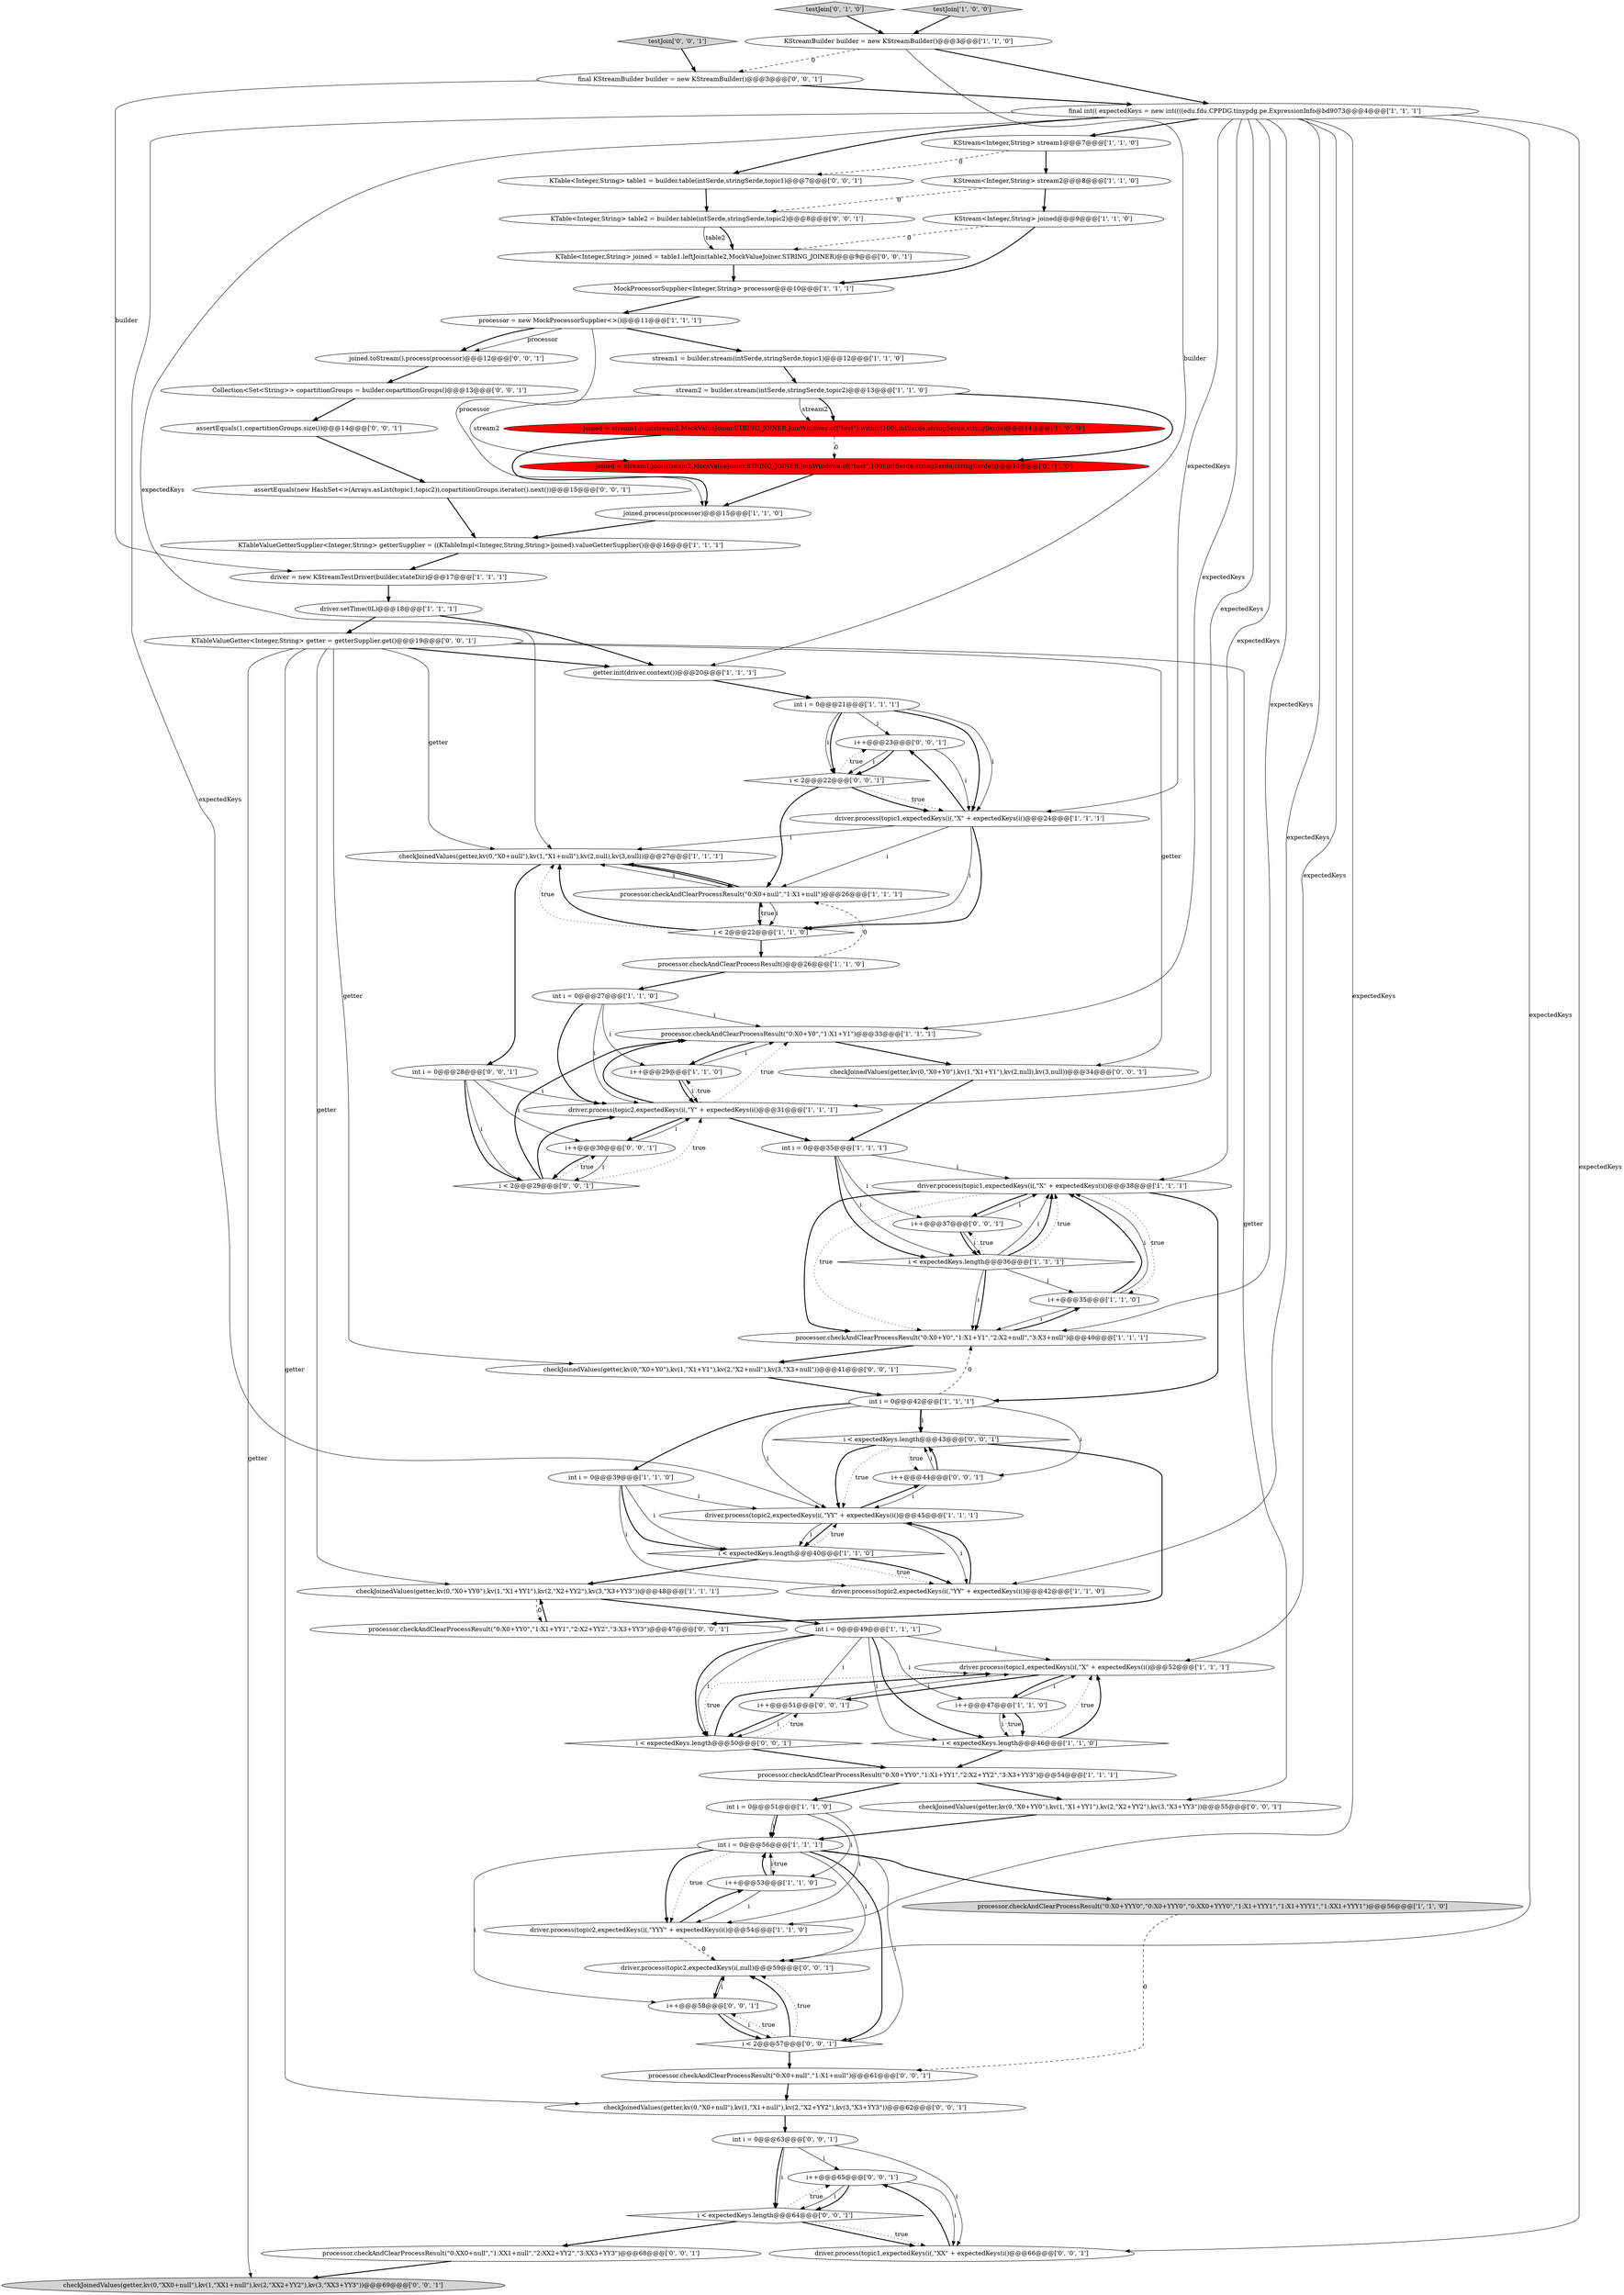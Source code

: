 digraph {
7 [style = filled, label = "joined = stream1.join(stream2,MockValueJoiner.STRING_JOINER,JoinWindows.of(\"test\").within(100),intSerde,stringSerde,stringSerde)@@@14@@@['1', '0', '0']", fillcolor = red, shape = ellipse image = "AAA1AAABBB1BBB"];
34 [style = filled, label = "i++@@@53@@@['1', '1', '0']", fillcolor = white, shape = ellipse image = "AAA0AAABBB1BBB"];
38 [style = filled, label = "driver.process(topic1,expectedKeys(i(,\"X\" + expectedKeys(i()@@@52@@@['1', '1', '1']", fillcolor = white, shape = ellipse image = "AAA0AAABBB1BBB"];
45 [style = filled, label = "driver.process(topic1,expectedKeys(i(,\"X\" + expectedKeys(i()@@@38@@@['1', '1', '1']", fillcolor = white, shape = ellipse image = "AAA0AAABBB1BBB"];
46 [style = filled, label = "processor.checkAndClearProcessResult(\"0:X0+Y0\",\"1:X1+Y1\")@@@33@@@['1', '1', '1']", fillcolor = white, shape = ellipse image = "AAA0AAABBB1BBB"];
52 [style = filled, label = "i++@@@23@@@['0', '0', '1']", fillcolor = white, shape = ellipse image = "AAA0AAABBB3BBB"];
58 [style = filled, label = "i < expectedKeys.length@@@50@@@['0', '0', '1']", fillcolor = white, shape = diamond image = "AAA0AAABBB3BBB"];
71 [style = filled, label = "joined.toStream().process(processor)@@@12@@@['0', '0', '1']", fillcolor = white, shape = ellipse image = "AAA0AAABBB3BBB"];
77 [style = filled, label = "driver.process(topic2,expectedKeys(i(,null)@@@59@@@['0', '0', '1']", fillcolor = white, shape = ellipse image = "AAA0AAABBB3BBB"];
23 [style = filled, label = "int i = 0@@@35@@@['1', '1', '1']", fillcolor = white, shape = ellipse image = "AAA0AAABBB1BBB"];
19 [style = filled, label = "driver = new KStreamTestDriver(builder,stateDir)@@@17@@@['1', '1', '1']", fillcolor = white, shape = ellipse image = "AAA0AAABBB1BBB"];
65 [style = filled, label = "Collection<Set<String>> copartitionGroups = builder.copartitionGroups()@@@13@@@['0', '0', '1']", fillcolor = white, shape = ellipse image = "AAA0AAABBB3BBB"];
9 [style = filled, label = "KStream<Integer,String> joined@@@9@@@['1', '1', '0']", fillcolor = white, shape = ellipse image = "AAA0AAABBB1BBB"];
27 [style = filled, label = "driver.process(topic2,expectedKeys(i(,\"YY\" + expectedKeys(i()@@@42@@@['1', '1', '0']", fillcolor = white, shape = ellipse image = "AAA0AAABBB1BBB"];
76 [style = filled, label = "i++@@@51@@@['0', '0', '1']", fillcolor = white, shape = ellipse image = "AAA0AAABBB3BBB"];
26 [style = filled, label = "i < 2@@@22@@@['1', '1', '0']", fillcolor = white, shape = diamond image = "AAA0AAABBB1BBB"];
2 [style = filled, label = "i < expectedKeys.length@@@36@@@['1', '1', '1']", fillcolor = white, shape = diamond image = "AAA0AAABBB1BBB"];
6 [style = filled, label = "i < expectedKeys.length@@@46@@@['1', '1', '0']", fillcolor = white, shape = diamond image = "AAA0AAABBB1BBB"];
73 [style = filled, label = "checkJoinedValues(getter,kv(0,\"X0+null\"),kv(1,\"X1+null\"),kv(2,\"X2+YY2\"),kv(3,\"X3+YY3\"))@@@62@@@['0', '0', '1']", fillcolor = white, shape = ellipse image = "AAA0AAABBB3BBB"];
69 [style = filled, label = "KTable<Integer,String> joined = table1.leftJoin(table2,MockValueJoiner.STRING_JOINER)@@@9@@@['0', '0', '1']", fillcolor = white, shape = ellipse image = "AAA0AAABBB3BBB"];
20 [style = filled, label = "int i = 0@@@27@@@['1', '1', '0']", fillcolor = white, shape = ellipse image = "AAA0AAABBB1BBB"];
16 [style = filled, label = "int i = 0@@@49@@@['1', '1', '1']", fillcolor = white, shape = ellipse image = "AAA0AAABBB1BBB"];
4 [style = filled, label = "KTableValueGetterSupplier<Integer,String> getterSupplier = ((KTableImpl<Integer,String,String>)joined).valueGetterSupplier()@@@16@@@['1', '1', '1']", fillcolor = white, shape = ellipse image = "AAA0AAABBB1BBB"];
63 [style = filled, label = "i < 2@@@57@@@['0', '0', '1']", fillcolor = white, shape = diamond image = "AAA0AAABBB3BBB"];
50 [style = filled, label = "assertEquals(new HashSet<>(Arrays.asList(topic1,topic2)),copartitionGroups.iterator().next())@@@15@@@['0', '0', '1']", fillcolor = white, shape = ellipse image = "AAA0AAABBB3BBB"];
47 [style = filled, label = "testJoin['0', '1', '0']", fillcolor = lightgray, shape = diamond image = "AAA0AAABBB2BBB"];
25 [style = filled, label = "stream2 = builder.stream(intSerde,stringSerde,topic2)@@@13@@@['1', '1', '0']", fillcolor = white, shape = ellipse image = "AAA0AAABBB1BBB"];
1 [style = filled, label = "driver.process(topic2,expectedKeys(i(,\"YYY\" + expectedKeys(i()@@@54@@@['1', '1', '0']", fillcolor = white, shape = ellipse image = "AAA0AAABBB1BBB"];
13 [style = filled, label = "i++@@@47@@@['1', '1', '0']", fillcolor = white, shape = ellipse image = "AAA0AAABBB1BBB"];
18 [style = filled, label = "int i = 0@@@56@@@['1', '1', '1']", fillcolor = white, shape = ellipse image = "AAA0AAABBB1BBB"];
36 [style = filled, label = "processor.checkAndClearProcessResult(\"0:X0+null\",\"1:X1+null\")@@@26@@@['1', '1', '1']", fillcolor = white, shape = ellipse image = "AAA0AAABBB1BBB"];
78 [style = filled, label = "testJoin['0', '0', '1']", fillcolor = lightgray, shape = diamond image = "AAA0AAABBB3BBB"];
12 [style = filled, label = "i++@@@35@@@['1', '1', '0']", fillcolor = white, shape = ellipse image = "AAA0AAABBB1BBB"];
40 [style = filled, label = "processor.checkAndClearProcessResult(\"0:X0+YYY0\",\"0:X0+YYY0\",\"0:XX0+YYY0\",\"1:X1+YYY1\",\"1:X1+YYY1\",\"1:XX1+YYY1\")@@@56@@@['1', '1', '0']", fillcolor = lightgray, shape = ellipse image = "AAA0AAABBB1BBB"];
3 [style = filled, label = "processor.checkAndClearProcessResult()@@@26@@@['1', '1', '0']", fillcolor = white, shape = ellipse image = "AAA0AAABBB1BBB"];
67 [style = filled, label = "checkJoinedValues(getter,kv(0,\"X0+Y0\"),kv(1,\"X1+Y1\"),kv(2,\"X2+null\"),kv(3,\"X3+null\"))@@@41@@@['0', '0', '1']", fillcolor = white, shape = ellipse image = "AAA0AAABBB3BBB"];
70 [style = filled, label = "KTable<Integer,String> table2 = builder.table(intSerde,stringSerde,topic2)@@@8@@@['0', '0', '1']", fillcolor = white, shape = ellipse image = "AAA0AAABBB3BBB"];
74 [style = filled, label = "checkJoinedValues(getter,kv(0,\"X0+Y0\"),kv(1,\"X1+Y1\"),kv(2,null),kv(3,null))@@@34@@@['0', '0', '1']", fillcolor = white, shape = ellipse image = "AAA0AAABBB3BBB"];
5 [style = filled, label = "MockProcessorSupplier<Integer,String> processor@@@10@@@['1', '1', '1']", fillcolor = white, shape = ellipse image = "AAA0AAABBB1BBB"];
29 [style = filled, label = "KStream<Integer,String> stream2@@@8@@@['1', '1', '0']", fillcolor = white, shape = ellipse image = "AAA0AAABBB1BBB"];
14 [style = filled, label = "processor.checkAndClearProcessResult(\"0:X0+YY0\",\"1:X1+YY1\",\"2:X2+YY2\",\"3:X3+YY3\")@@@54@@@['1', '1', '1']", fillcolor = white, shape = ellipse image = "AAA0AAABBB1BBB"];
39 [style = filled, label = "int i = 0@@@42@@@['1', '1', '1']", fillcolor = white, shape = ellipse image = "AAA0AAABBB1BBB"];
54 [style = filled, label = "i++@@@65@@@['0', '0', '1']", fillcolor = white, shape = ellipse image = "AAA0AAABBB3BBB"];
51 [style = filled, label = "int i = 0@@@63@@@['0', '0', '1']", fillcolor = white, shape = ellipse image = "AAA0AAABBB3BBB"];
55 [style = filled, label = "i++@@@30@@@['0', '0', '1']", fillcolor = white, shape = ellipse image = "AAA0AAABBB3BBB"];
42 [style = filled, label = "stream1 = builder.stream(intSerde,stringSerde,topic1)@@@12@@@['1', '1', '0']", fillcolor = white, shape = ellipse image = "AAA0AAABBB1BBB"];
32 [style = filled, label = "checkJoinedValues(getter,kv(0,\"X0+YY0\"),kv(1,\"X1+YY1\"),kv(2,\"X2+YY2\"),kv(3,\"X3+YY3\"))@@@48@@@['1', '1', '1']", fillcolor = white, shape = ellipse image = "AAA0AAABBB1BBB"];
49 [style = filled, label = "KTable<Integer,String> table1 = builder.table(intSerde,stringSerde,topic1)@@@7@@@['0', '0', '1']", fillcolor = white, shape = ellipse image = "AAA0AAABBB3BBB"];
8 [style = filled, label = "KStream<Integer,String> stream1@@@7@@@['1', '1', '0']", fillcolor = white, shape = ellipse image = "AAA0AAABBB1BBB"];
35 [style = filled, label = "driver.process(topic1,expectedKeys(i(,\"X\" + expectedKeys(i()@@@24@@@['1', '1', '1']", fillcolor = white, shape = ellipse image = "AAA0AAABBB1BBB"];
53 [style = filled, label = "processor.checkAndClearProcessResult(\"0:XX0+null\",\"1:XX1+null\",\"2:XX2+YY2\",\"3:XX3+YY3\")@@@68@@@['0', '0', '1']", fillcolor = white, shape = ellipse image = "AAA0AAABBB3BBB"];
56 [style = filled, label = "checkJoinedValues(getter,kv(0,\"XX0+null\"),kv(1,\"XX1+null\"),kv(2,\"XX2+YY2\"),kv(3,\"XX3+YY3\"))@@@69@@@['0', '0', '1']", fillcolor = lightgray, shape = ellipse image = "AAA0AAABBB3BBB"];
61 [style = filled, label = "i++@@@58@@@['0', '0', '1']", fillcolor = white, shape = ellipse image = "AAA0AAABBB3BBB"];
68 [style = filled, label = "assertEquals(1,copartitionGroups.size())@@@14@@@['0', '0', '1']", fillcolor = white, shape = ellipse image = "AAA0AAABBB3BBB"];
11 [style = filled, label = "testJoin['1', '0', '0']", fillcolor = lightgray, shape = diamond image = "AAA0AAABBB1BBB"];
72 [style = filled, label = "i < expectedKeys.length@@@43@@@['0', '0', '1']", fillcolor = white, shape = diamond image = "AAA0AAABBB3BBB"];
81 [style = filled, label = "i++@@@44@@@['0', '0', '1']", fillcolor = white, shape = ellipse image = "AAA0AAABBB3BBB"];
33 [style = filled, label = "driver.process(topic2,expectedKeys(i(,\"YY\" + expectedKeys(i()@@@45@@@['1', '1', '1']", fillcolor = white, shape = ellipse image = "AAA0AAABBB1BBB"];
24 [style = filled, label = "processor.checkAndClearProcessResult(\"0:X0+Y0\",\"1:X1+Y1\",\"2:X2+null\",\"3:X3+null\")@@@40@@@['1', '1', '1']", fillcolor = white, shape = ellipse image = "AAA0AAABBB1BBB"];
44 [style = filled, label = "checkJoinedValues(getter,kv(0,\"X0+null\"),kv(1,\"X1+null\"),kv(2,null),kv(3,null))@@@27@@@['1', '1', '1']", fillcolor = white, shape = ellipse image = "AAA0AAABBB1BBB"];
60 [style = filled, label = "driver.process(topic1,expectedKeys(i(,\"XX\" + expectedKeys(i()@@@66@@@['0', '0', '1']", fillcolor = white, shape = ellipse image = "AAA0AAABBB3BBB"];
83 [style = filled, label = "checkJoinedValues(getter,kv(0,\"X0+YY0\"),kv(1,\"X1+YY1\"),kv(2,\"X2+YY2\"),kv(3,\"X3+YY3\"))@@@55@@@['0', '0', '1']", fillcolor = white, shape = ellipse image = "AAA0AAABBB3BBB"];
66 [style = filled, label = "i < 2@@@29@@@['0', '0', '1']", fillcolor = white, shape = diamond image = "AAA0AAABBB3BBB"];
22 [style = filled, label = "int i = 0@@@51@@@['1', '1', '0']", fillcolor = white, shape = ellipse image = "AAA0AAABBB1BBB"];
31 [style = filled, label = "i < expectedKeys.length@@@40@@@['1', '1', '0']", fillcolor = white, shape = diamond image = "AAA0AAABBB1BBB"];
37 [style = filled, label = "joined.process(processor)@@@15@@@['1', '1', '0']", fillcolor = white, shape = ellipse image = "AAA0AAABBB1BBB"];
43 [style = filled, label = "driver.process(topic2,expectedKeys(i(,\"Y\" + expectedKeys(i()@@@31@@@['1', '1', '1']", fillcolor = white, shape = ellipse image = "AAA0AAABBB1BBB"];
57 [style = filled, label = "int i = 0@@@28@@@['0', '0', '1']", fillcolor = white, shape = ellipse image = "AAA0AAABBB3BBB"];
64 [style = filled, label = "final KStreamBuilder builder = new KStreamBuilder()@@@3@@@['0', '0', '1']", fillcolor = white, shape = ellipse image = "AAA0AAABBB3BBB"];
59 [style = filled, label = "i < 2@@@22@@@['0', '0', '1']", fillcolor = white, shape = diamond image = "AAA0AAABBB3BBB"];
79 [style = filled, label = "i++@@@37@@@['0', '0', '1']", fillcolor = white, shape = ellipse image = "AAA0AAABBB3BBB"];
28 [style = filled, label = "driver.setTime(0L)@@@18@@@['1', '1', '1']", fillcolor = white, shape = ellipse image = "AAA0AAABBB1BBB"];
0 [style = filled, label = "processor = new MockProcessorSupplier<>()@@@11@@@['1', '1', '1']", fillcolor = white, shape = ellipse image = "AAA0AAABBB1BBB"];
30 [style = filled, label = "getter.init(driver.context())@@@20@@@['1', '1', '1']", fillcolor = white, shape = ellipse image = "AAA0AAABBB1BBB"];
80 [style = filled, label = "i < expectedKeys.length@@@64@@@['0', '0', '1']", fillcolor = white, shape = diamond image = "AAA0AAABBB3BBB"];
75 [style = filled, label = "processor.checkAndClearProcessResult(\"0:X0+null\",\"1:X1+null\")@@@61@@@['0', '0', '1']", fillcolor = white, shape = ellipse image = "AAA0AAABBB3BBB"];
21 [style = filled, label = "KStreamBuilder builder = new KStreamBuilder()@@@3@@@['1', '1', '0']", fillcolor = white, shape = ellipse image = "AAA0AAABBB1BBB"];
15 [style = filled, label = "int i = 0@@@21@@@['1', '1', '1']", fillcolor = white, shape = ellipse image = "AAA0AAABBB1BBB"];
17 [style = filled, label = "int i = 0@@@39@@@['1', '1', '0']", fillcolor = white, shape = ellipse image = "AAA0AAABBB1BBB"];
41 [style = filled, label = "final int(( expectedKeys = new int((((edu.fdu.CPPDG.tinypdg.pe.ExpressionInfo@bd9073@@@4@@@['1', '1', '1']", fillcolor = white, shape = ellipse image = "AAA0AAABBB1BBB"];
48 [style = filled, label = "joined = stream1.join(stream2,MockValueJoiner.STRING_JOINER,JoinWindows.of(\"test\",100),intSerde,stringSerde,stringSerde)@@@14@@@['0', '1', '0']", fillcolor = red, shape = ellipse image = "AAA1AAABBB2BBB"];
82 [style = filled, label = "processor.checkAndClearProcessResult(\"0:X0+YY0\",\"1:X1+YY1\",\"2:X2+YY2\",\"3:X3+YY3\")@@@47@@@['0', '0', '1']", fillcolor = white, shape = ellipse image = "AAA0AAABBB3BBB"];
10 [style = filled, label = "i++@@@29@@@['1', '1', '0']", fillcolor = white, shape = ellipse image = "AAA0AAABBB1BBB"];
62 [style = filled, label = "KTableValueGetter<Integer,String> getter = getterSupplier.get()@@@19@@@['0', '0', '1']", fillcolor = white, shape = ellipse image = "AAA0AAABBB3BBB"];
52->59 [style = solid, label="i"];
67->39 [style = bold, label=""];
16->6 [style = solid, label="i"];
12->45 [style = bold, label=""];
70->69 [style = bold, label=""];
38->76 [style = bold, label=""];
62->67 [style = solid, label="getter"];
43->55 [style = bold, label=""];
41->8 [style = bold, label=""];
68->50 [style = bold, label=""];
20->10 [style = solid, label="i"];
20->46 [style = solid, label="i"];
41->60 [style = solid, label="expectedKeys"];
41->43 [style = solid, label="expectedKeys"];
34->18 [style = bold, label=""];
51->80 [style = solid, label="i"];
28->62 [style = bold, label=""];
80->54 [style = dotted, label="true"];
55->43 [style = solid, label="i"];
25->48 [style = bold, label=""];
52->59 [style = bold, label=""];
54->60 [style = solid, label="i"];
41->27 [style = solid, label="expectedKeys"];
35->36 [style = solid, label="i"];
43->23 [style = bold, label=""];
24->67 [style = bold, label=""];
45->24 [style = bold, label=""];
72->82 [style = bold, label=""];
22->1 [style = solid, label="i"];
18->34 [style = dotted, label="true"];
1->77 [style = dashed, label="0"];
6->38 [style = dotted, label="true"];
72->33 [style = bold, label=""];
16->76 [style = solid, label="i"];
9->69 [style = dashed, label="0"];
18->63 [style = solid, label="i"];
77->61 [style = bold, label=""];
59->52 [style = dotted, label="true"];
63->61 [style = dotted, label="true"];
5->0 [style = bold, label=""];
39->81 [style = solid, label="i"];
58->38 [style = dotted, label="true"];
33->27 [style = solid, label="i"];
74->23 [style = bold, label=""];
65->68 [style = bold, label=""];
80->60 [style = bold, label=""];
23->45 [style = solid, label="i"];
31->27 [style = dotted, label="true"];
63->75 [style = bold, label=""];
43->46 [style = dotted, label="true"];
9->5 [style = bold, label=""];
20->43 [style = bold, label=""];
57->55 [style = solid, label="i"];
82->32 [style = bold, label=""];
18->77 [style = solid, label="i"];
27->33 [style = bold, label=""];
19->28 [style = bold, label=""];
2->24 [style = bold, label=""];
21->64 [style = dashed, label="0"];
69->5 [style = bold, label=""];
71->65 [style = bold, label=""];
12->45 [style = solid, label="i"];
26->36 [style = dotted, label="true"];
49->70 [style = bold, label=""];
25->7 [style = solid, label="stream2"];
33->31 [style = solid, label="i"];
12->24 [style = solid, label="i"];
66->46 [style = bold, label=""];
34->18 [style = solid, label="i"];
48->37 [style = bold, label=""];
34->1 [style = solid, label="i"];
28->30 [style = bold, label=""];
36->44 [style = bold, label=""];
39->24 [style = dashed, label="0"];
41->1 [style = solid, label="expectedKeys"];
52->35 [style = solid, label="i"];
3->36 [style = dashed, label="0"];
62->30 [style = bold, label=""];
16->6 [style = bold, label=""];
76->38 [style = solid, label="i"];
26->44 [style = dotted, label="true"];
0->42 [style = bold, label=""];
23->2 [style = solid, label="i"];
4->19 [style = bold, label=""];
14->22 [style = bold, label=""];
21->41 [style = bold, label=""];
7->37 [style = bold, label=""];
61->63 [style = solid, label="i"];
51->60 [style = solid, label="i"];
7->48 [style = dashed, label="0"];
6->13 [style = dotted, label="true"];
41->49 [style = bold, label=""];
22->18 [style = solid, label="i"];
55->66 [style = solid, label="i"];
76->58 [style = solid, label="i"];
25->7 [style = bold, label=""];
31->33 [style = dotted, label="true"];
10->43 [style = solid, label="i"];
15->35 [style = bold, label=""];
43->46 [style = bold, label=""];
35->52 [style = bold, label=""];
62->32 [style = solid, label="getter"];
54->80 [style = solid, label="i"];
39->72 [style = bold, label=""];
54->80 [style = bold, label=""];
2->79 [style = dotted, label="true"];
72->33 [style = dotted, label="true"];
6->38 [style = bold, label=""];
22->18 [style = bold, label=""];
25->48 [style = solid, label="stream2"];
41->33 [style = solid, label="expectedKeys"];
57->66 [style = solid, label="i"];
31->27 [style = bold, label=""];
18->1 [style = bold, label=""];
15->52 [style = solid, label="i"];
36->44 [style = solid, label="i"];
59->35 [style = bold, label=""];
79->2 [style = solid, label="i"];
17->33 [style = solid, label="i"];
23->79 [style = solid, label="i"];
16->58 [style = solid, label="i"];
63->77 [style = bold, label=""];
53->56 [style = bold, label=""];
2->45 [style = solid, label="i"];
45->24 [style = dotted, label="true"];
2->24 [style = solid, label="i"];
64->41 [style = bold, label=""];
61->63 [style = bold, label=""];
55->66 [style = bold, label=""];
30->15 [style = bold, label=""];
44->57 [style = bold, label=""];
13->6 [style = solid, label="i"];
62->44 [style = solid, label="getter"];
43->10 [style = dotted, label="true"];
83->18 [style = bold, label=""];
60->54 [style = bold, label=""];
24->12 [style = bold, label=""];
41->45 [style = solid, label="expectedKeys"];
10->43 [style = bold, label=""];
42->25 [style = bold, label=""];
57->66 [style = bold, label=""];
26->3 [style = bold, label=""];
31->32 [style = bold, label=""];
18->40 [style = bold, label=""];
11->21 [style = bold, label=""];
58->14 [style = bold, label=""];
73->51 [style = bold, label=""];
39->33 [style = solid, label="i"];
18->1 [style = dotted, label="true"];
46->10 [style = bold, label=""];
70->69 [style = solid, label="table2"];
78->64 [style = bold, label=""];
72->81 [style = dotted, label="true"];
0->71 [style = bold, label=""];
50->4 [style = bold, label=""];
39->72 [style = solid, label="i"];
41->46 [style = solid, label="expectedKeys"];
58->76 [style = dotted, label="true"];
20->43 [style = solid, label="i"];
32->16 [style = bold, label=""];
64->19 [style = solid, label="builder"];
41->44 [style = solid, label="expectedKeys"];
13->38 [style = solid, label="i"];
80->53 [style = bold, label=""];
15->35 [style = solid, label="i"];
41->24 [style = solid, label="expectedKeys"];
16->38 [style = solid, label="i"];
40->75 [style = dashed, label="0"];
58->38 [style = bold, label=""];
1->34 [style = bold, label=""];
26->44 [style = bold, label=""];
62->83 [style = solid, label="getter"];
39->17 [style = bold, label=""];
14->83 [style = bold, label=""];
41->77 [style = solid, label="expectedKeys"];
8->49 [style = dashed, label="0"];
66->43 [style = bold, label=""];
75->73 [style = bold, label=""];
2->45 [style = bold, label=""];
0->37 [style = solid, label="processor"];
62->74 [style = solid, label="getter"];
23->2 [style = bold, label=""];
47->21 [style = bold, label=""];
13->6 [style = bold, label=""];
61->77 [style = solid, label="i"];
45->79 [style = bold, label=""];
35->26 [style = bold, label=""];
46->74 [style = bold, label=""];
36->26 [style = solid, label="i"];
16->58 [style = bold, label=""];
17->27 [style = solid, label="i"];
45->39 [style = bold, label=""];
81->72 [style = solid, label="i"];
81->33 [style = solid, label="i"];
44->36 [style = bold, label=""];
79->2 [style = bold, label=""];
21->30 [style = solid, label="builder"];
29->70 [style = dashed, label="0"];
17->31 [style = bold, label=""];
79->45 [style = solid, label="i"];
33->81 [style = bold, label=""];
29->9 [style = bold, label=""];
41->38 [style = solid, label="expectedKeys"];
0->71 [style = solid, label="processor"];
59->35 [style = dotted, label="true"];
2->45 [style = dotted, label="true"];
63->77 [style = dotted, label="true"];
18->61 [style = solid, label="i"];
22->34 [style = solid, label="i"];
36->26 [style = bold, label=""];
32->82 [style = dashed, label="0"];
62->73 [style = solid, label="getter"];
15->59 [style = bold, label=""];
35->26 [style = solid, label="i"];
37->4 [style = bold, label=""];
51->54 [style = solid, label="i"];
18->63 [style = bold, label=""];
6->14 [style = bold, label=""];
17->31 [style = solid, label="i"];
3->20 [style = bold, label=""];
15->59 [style = solid, label="i"];
81->72 [style = bold, label=""];
57->43 [style = solid, label="i"];
10->46 [style = solid, label="i"];
2->12 [style = solid, label="i"];
45->12 [style = dotted, label="true"];
33->31 [style = bold, label=""];
59->36 [style = bold, label=""];
16->13 [style = solid, label="i"];
62->56 [style = solid, label="getter"];
41->35 [style = solid, label="expectedKeys"];
76->58 [style = bold, label=""];
66->43 [style = dotted, label="true"];
38->13 [style = bold, label=""];
8->29 [style = bold, label=""];
51->80 [style = bold, label=""];
35->44 [style = solid, label="i"];
80->60 [style = dotted, label="true"];
66->55 [style = dotted, label="true"];
}

